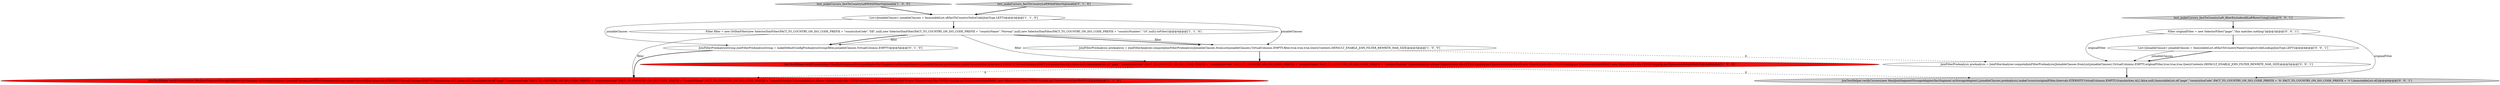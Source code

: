 digraph {
4 [style = filled, label = "Filter filter = new OrDimFilter(new SelectorDimFilter(FACT_TO_COUNTRY_ON_ISO_CODE_PREFIX + \"countryIsoCode\",\"DE\",null),new SelectorDimFilter(FACT_TO_COUNTRY_ON_ISO_CODE_PREFIX + \"countryName\",\"Norway\",null),new SelectorDimFilter(FACT_TO_COUNTRY_ON_ISO_CODE_PREFIX + \"countryNumber\",\"10\",null)).toFilter()@@@4@@@['1', '1', '0']", fillcolor = white, shape = ellipse image = "AAA0AAABBB1BBB"];
11 [style = filled, label = "test_makeCursors_factToCountryLeft_filterExcludesAllLeftRowsUsingLookup['0', '0', '1']", fillcolor = lightgray, shape = diamond image = "AAA0AAABBB3BBB"];
1 [style = filled, label = "test_makeCursors_factToCountryLeftWithFilterOnJoinable['1', '0', '0']", fillcolor = lightgray, shape = diamond image = "AAA0AAABBB1BBB"];
5 [style = filled, label = "JoinFilterPreAnalysisGroup joinFilterPreAnalysisGroup = makeDefaultConfigPreAnalysisGroup(filter,joinableClauses,VirtualColumns.EMPTY)@@@5@@@['0', '1', '0']", fillcolor = white, shape = ellipse image = "AAA0AAABBB2BBB"];
9 [style = filled, label = "List<JoinableClause> joinableClauses = ImmutableList.of(factToCountryNameUsingIsoCodeLookup(JoinType.LEFT))@@@4@@@['0', '0', '1']", fillcolor = white, shape = ellipse image = "AAA0AAABBB3BBB"];
2 [style = filled, label = "List<JoinableClause> joinableClauses = ImmutableList.of(factToCountryOnIsoCode(JoinType.LEFT))@@@3@@@['1', '1', '0']", fillcolor = white, shape = ellipse image = "AAA0AAABBB1BBB"];
10 [style = filled, label = "Filter originalFilter = new SelectorFilter(\"page\",\"this matches nothing\")@@@3@@@['0', '0', '1']", fillcolor = white, shape = ellipse image = "AAA0AAABBB3BBB"];
3 [style = filled, label = "JoinTestHelper.verifyCursors(new HashJoinSegmentStorageAdapter(factSegment.asStorageAdapter(),joinableClauses,preAnalysis).makeCursors(filter,Intervals.ETERNITY,VirtualColumns.EMPTY,Granularities.ALL,false,null),ImmutableList.of(\"page\",\"countryIsoCode\",FACT_TO_COUNTRY_ON_ISO_CODE_PREFIX + \"countryIsoCode\",FACT_TO_COUNTRY_ON_ISO_CODE_PREFIX + \"countryName\",FACT_TO_COUNTRY_ON_ISO_CODE_PREFIX + \"countryNumber\"),ImmutableList.of(new Object((((edu.fdu.CPPDG.tinypdg.pe.ExpressionInfo@9fb5f9,new Object((((edu.fdu.CPPDG.tinypdg.pe.ExpressionInfo@9fb601,new Object((((edu.fdu.CPPDG.tinypdg.pe.ExpressionInfo@9fb609))@@@6@@@['1', '0', '0']", fillcolor = red, shape = ellipse image = "AAA1AAABBB1BBB"];
8 [style = filled, label = "JoinTestHelper.verifyCursors(new HashJoinSegmentStorageAdapter(factSegment.asStorageAdapter(),joinableClauses,preAnalysis).makeCursors(originalFilter,Intervals.ETERNITY,VirtualColumns.EMPTY,Granularities.ALL,false,null),ImmutableList.of(\"page\",\"countryIsoCode\",FACT_TO_COUNTRY_ON_ISO_CODE_PREFIX + \"k\",FACT_TO_COUNTRY_ON_ISO_CODE_PREFIX + \"v\"),ImmutableList.of())@@@6@@@['0', '0', '1']", fillcolor = lightgray, shape = ellipse image = "AAA0AAABBB3BBB"];
6 [style = filled, label = "test_makeCursors_factToCountryLeftWithFilterOnJoinable['0', '1', '0']", fillcolor = lightgray, shape = diamond image = "AAA0AAABBB2BBB"];
7 [style = filled, label = "JoinTestHelper.verifyCursors(new HashJoinSegmentStorageAdapter(factSegment.asStorageAdapter(),joinableClauses,joinFilterPreAnalysisGroup).makeCursors(filter,Intervals.ETERNITY,VirtualColumns.EMPTY,Granularities.ALL,false,null),ImmutableList.of(\"page\",\"countryIsoCode\",FACT_TO_COUNTRY_ON_ISO_CODE_PREFIX + \"countryIsoCode\",FACT_TO_COUNTRY_ON_ISO_CODE_PREFIX + \"countryName\",FACT_TO_COUNTRY_ON_ISO_CODE_PREFIX + \"countryNumber\"),ImmutableList.of(new Object((((edu.fdu.CPPDG.tinypdg.pe.ExpressionInfo@9fb679,new Object((((edu.fdu.CPPDG.tinypdg.pe.ExpressionInfo@9fb681,new Object((((edu.fdu.CPPDG.tinypdg.pe.ExpressionInfo@9fb689))@@@6@@@['0', '1', '0']", fillcolor = red, shape = ellipse image = "AAA1AAABBB2BBB"];
0 [style = filled, label = "JoinFilterPreAnalysis preAnalysis = JoinFilterAnalyzer.computeJoinFilterPreAnalysis(JoinableClauses.fromList(joinableClauses),VirtualColumns.EMPTY,filter,true,true,true,QueryContexts.DEFAULT_ENABLE_JOIN_FILTER_REWRITE_MAX_SIZE)@@@5@@@['1', '0', '0']", fillcolor = white, shape = ellipse image = "AAA0AAABBB1BBB"];
12 [style = filled, label = "JoinFilterPreAnalysis preAnalysis = JoinFilterAnalyzer.computeJoinFilterPreAnalysis(JoinableClauses.fromList(joinableClauses),VirtualColumns.EMPTY,originalFilter,true,true,true,QueryContexts.DEFAULT_ENABLE_JOIN_FILTER_REWRITE_MAX_SIZE)@@@5@@@['0', '0', '1']", fillcolor = white, shape = ellipse image = "AAA0AAABBB3BBB"];
0->3 [style = bold, label=""];
4->7 [style = solid, label="filter"];
3->7 [style = dashed, label="0"];
10->12 [style = solid, label="originalFilter"];
0->12 [style = dashed, label="0"];
2->0 [style = solid, label="joinableClauses"];
2->5 [style = solid, label="joinableClauses"];
2->4 [style = bold, label=""];
4->0 [style = bold, label=""];
6->2 [style = bold, label=""];
4->3 [style = solid, label="filter"];
11->10 [style = bold, label=""];
12->8 [style = bold, label=""];
10->8 [style = solid, label="originalFilter"];
4->5 [style = solid, label="filter"];
3->8 [style = dashed, label="0"];
5->7 [style = bold, label=""];
1->2 [style = bold, label=""];
10->9 [style = bold, label=""];
9->12 [style = bold, label=""];
4->5 [style = bold, label=""];
9->12 [style = solid, label="joinableClauses"];
4->0 [style = solid, label="filter"];
}
